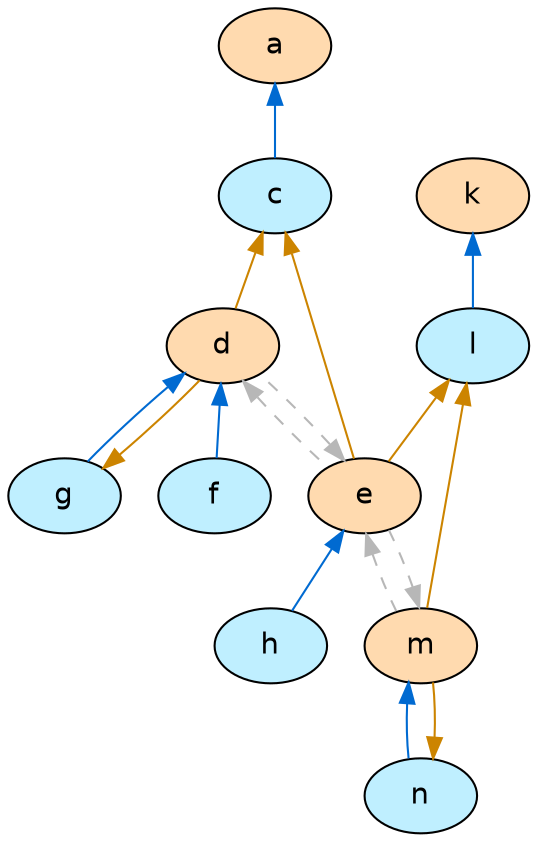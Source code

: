 digraph G {
  node [shape=oval style=filled fontname=Helvetica fontsize=14]
  node [fillcolor="#ffdaaf" fontcolor="#000000"] a k d e m;
  node [fillcolor="#bfefff" fontcolor="#000000"] c l f g h n;
  edge [dir=back, color="#006ad1", style="solid"]
        "a" -> "c";
        "k" -> "l";
        "d" -> "f";
        "d" -> "g";
        "e" -> "h";
        "m" -> "n";
  edge [dir=back, color="#cc8400", style="solid"]
        "c" -> "d";
        "c" -> "e";
        "l" -> "e";
        "l" -> "m";
        "g" -> "d";
        "n" -> "m";
  edge [dir=back, color="#b7b7b7", style="dashed"]
        "d" -> "e";
        "e" -> "d";
        "e" -> "m";
        "m" -> "e";
}

